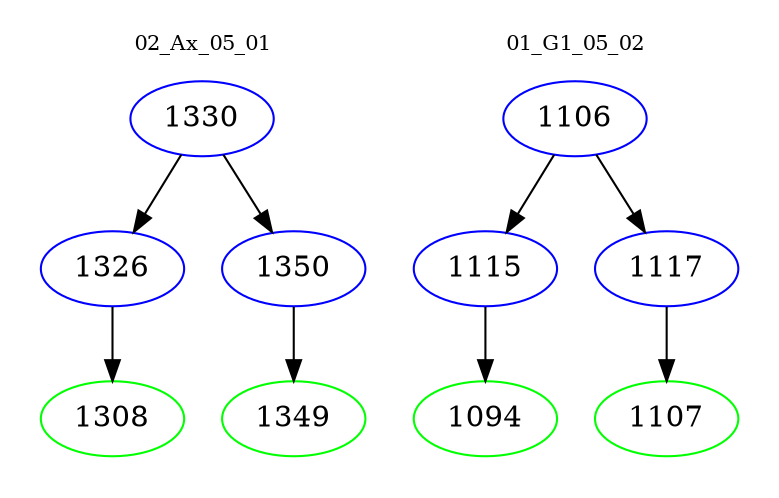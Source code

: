 digraph{
subgraph cluster_0 {
color = white
label = "02_Ax_05_01";
fontsize=10;
T0_1330 [label="1330", color="blue"]
T0_1330 -> T0_1326 [color="black"]
T0_1326 [label="1326", color="blue"]
T0_1326 -> T0_1308 [color="black"]
T0_1308 [label="1308", color="green"]
T0_1330 -> T0_1350 [color="black"]
T0_1350 [label="1350", color="blue"]
T0_1350 -> T0_1349 [color="black"]
T0_1349 [label="1349", color="green"]
}
subgraph cluster_1 {
color = white
label = "01_G1_05_02";
fontsize=10;
T1_1106 [label="1106", color="blue"]
T1_1106 -> T1_1115 [color="black"]
T1_1115 [label="1115", color="blue"]
T1_1115 -> T1_1094 [color="black"]
T1_1094 [label="1094", color="green"]
T1_1106 -> T1_1117 [color="black"]
T1_1117 [label="1117", color="blue"]
T1_1117 -> T1_1107 [color="black"]
T1_1107 [label="1107", color="green"]
}
}
